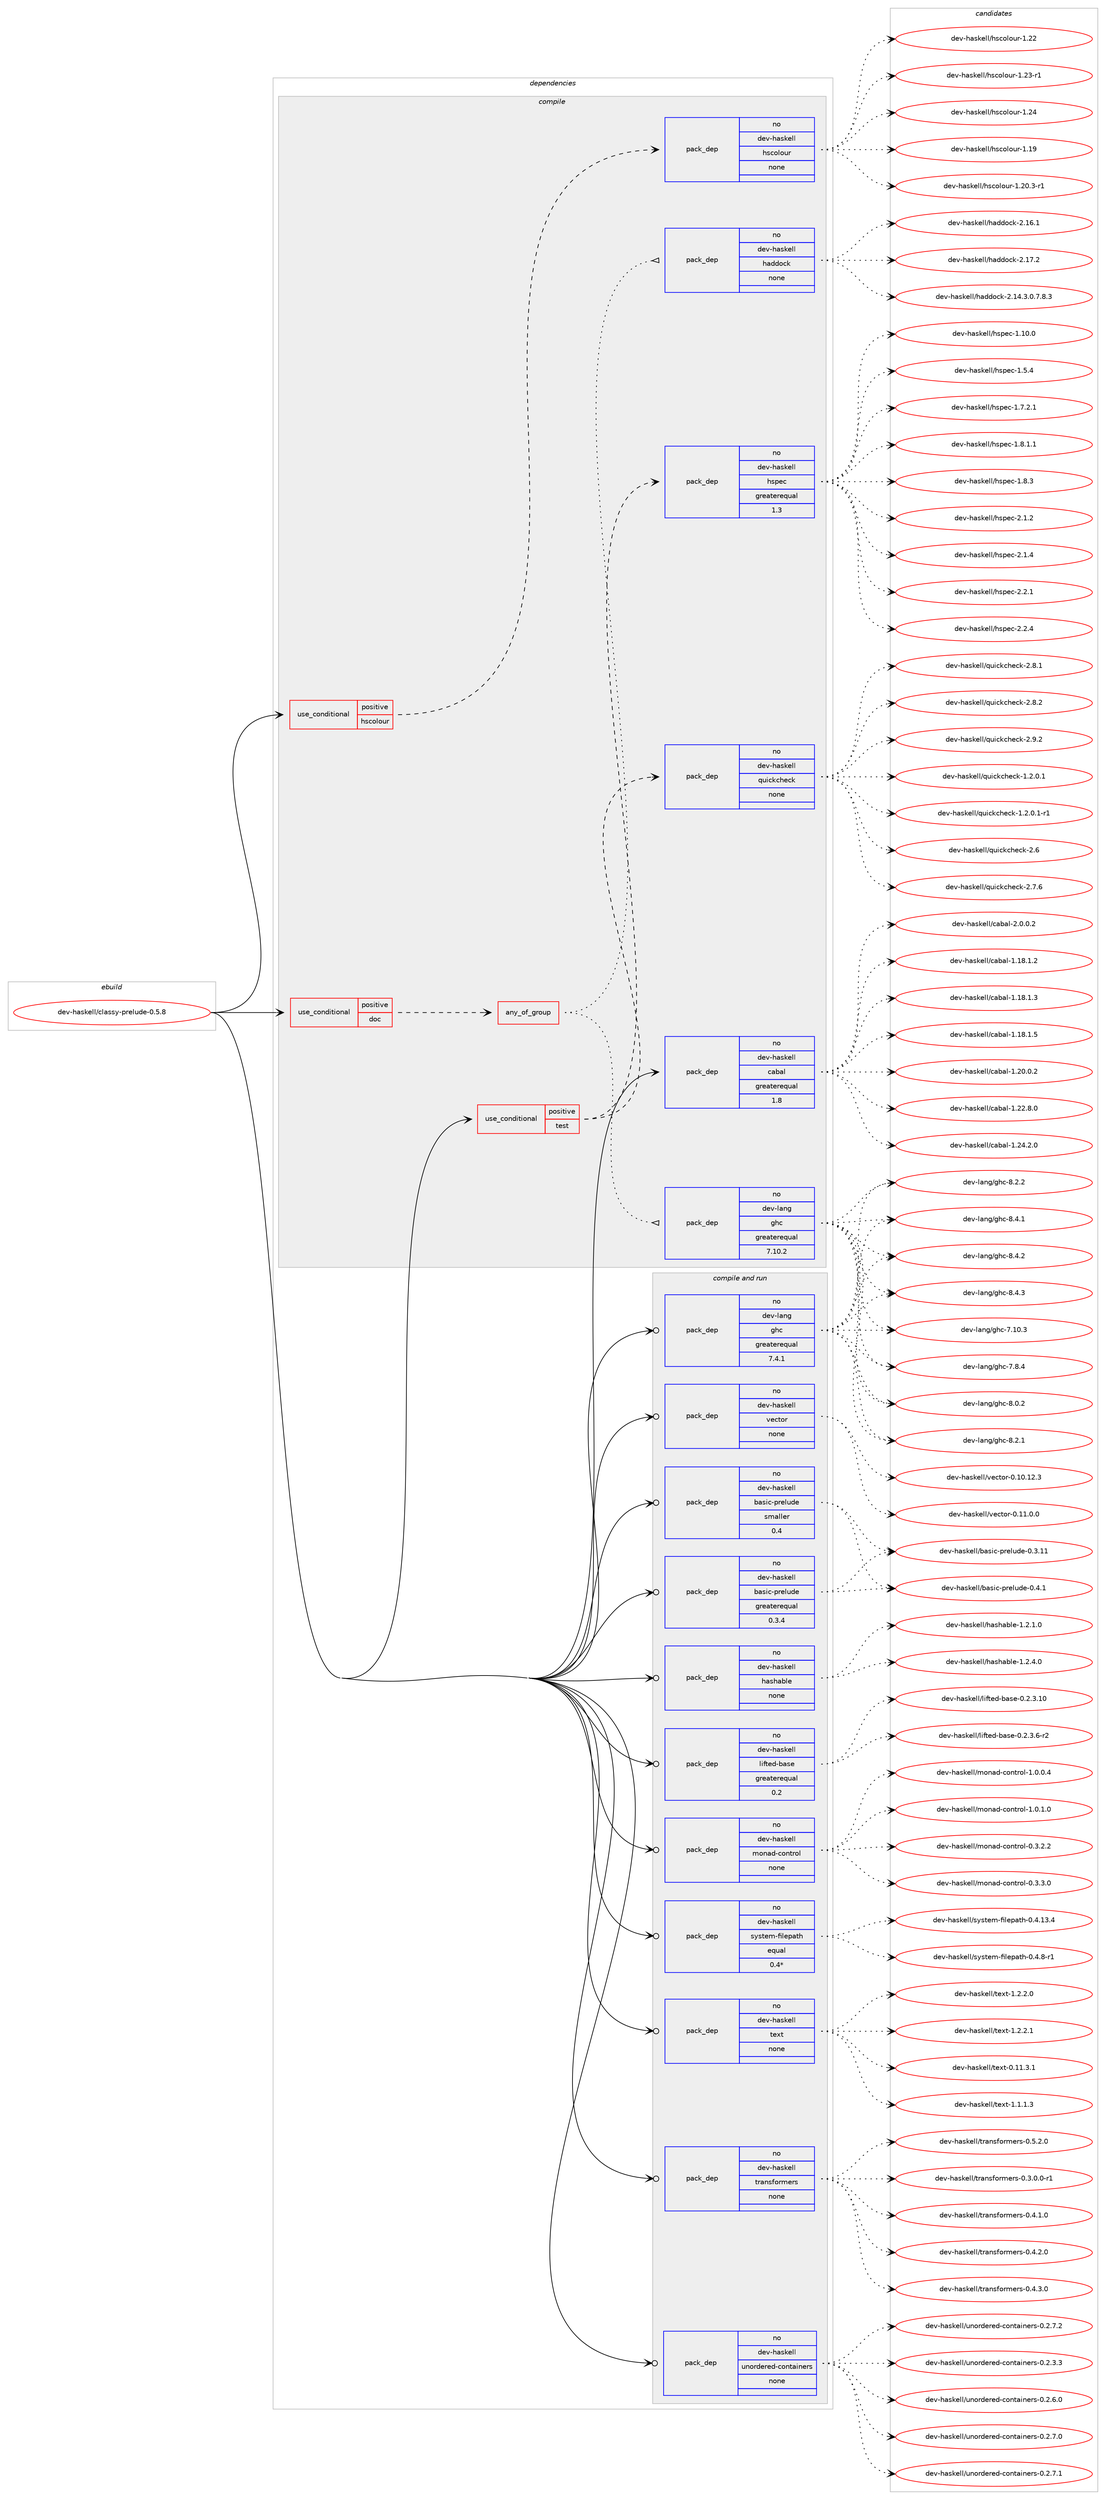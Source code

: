 digraph prolog {

# *************
# Graph options
# *************

newrank=true;
concentrate=true;
compound=true;
graph [rankdir=LR,fontname=Helvetica,fontsize=10,ranksep=1.5];#, ranksep=2.5, nodesep=0.2];
edge  [arrowhead=vee];
node  [fontname=Helvetica,fontsize=10];

# **********
# The ebuild
# **********

subgraph cluster_leftcol {
color=gray;
rank=same;
label=<<i>ebuild</i>>;
id [label="dev-haskell/classy-prelude-0.5.8", color=red, width=4, href="../dev-haskell/classy-prelude-0.5.8.svg"];
}

# ****************
# The dependencies
# ****************

subgraph cluster_midcol {
color=gray;
label=<<i>dependencies</i>>;
subgraph cluster_compile {
fillcolor="#eeeeee";
style=filled;
label=<<i>compile</i>>;
subgraph cond358985 {
dependency1328771 [label=<<TABLE BORDER="0" CELLBORDER="1" CELLSPACING="0" CELLPADDING="4"><TR><TD ROWSPAN="3" CELLPADDING="10">use_conditional</TD></TR><TR><TD>positive</TD></TR><TR><TD>doc</TD></TR></TABLE>>, shape=none, color=red];
subgraph any20660 {
dependency1328772 [label=<<TABLE BORDER="0" CELLBORDER="1" CELLSPACING="0" CELLPADDING="4"><TR><TD CELLPADDING="10">any_of_group</TD></TR></TABLE>>, shape=none, color=red];subgraph pack948574 {
dependency1328773 [label=<<TABLE BORDER="0" CELLBORDER="1" CELLSPACING="0" CELLPADDING="4" WIDTH="220"><TR><TD ROWSPAN="6" CELLPADDING="30">pack_dep</TD></TR><TR><TD WIDTH="110">no</TD></TR><TR><TD>dev-haskell</TD></TR><TR><TD>haddock</TD></TR><TR><TD>none</TD></TR><TR><TD></TD></TR></TABLE>>, shape=none, color=blue];
}
dependency1328772:e -> dependency1328773:w [weight=20,style="dotted",arrowhead="oinv"];
subgraph pack948575 {
dependency1328774 [label=<<TABLE BORDER="0" CELLBORDER="1" CELLSPACING="0" CELLPADDING="4" WIDTH="220"><TR><TD ROWSPAN="6" CELLPADDING="30">pack_dep</TD></TR><TR><TD WIDTH="110">no</TD></TR><TR><TD>dev-lang</TD></TR><TR><TD>ghc</TD></TR><TR><TD>greaterequal</TD></TR><TR><TD>7.10.2</TD></TR></TABLE>>, shape=none, color=blue];
}
dependency1328772:e -> dependency1328774:w [weight=20,style="dotted",arrowhead="oinv"];
}
dependency1328771:e -> dependency1328772:w [weight=20,style="dashed",arrowhead="vee"];
}
id:e -> dependency1328771:w [weight=20,style="solid",arrowhead="vee"];
subgraph cond358986 {
dependency1328775 [label=<<TABLE BORDER="0" CELLBORDER="1" CELLSPACING="0" CELLPADDING="4"><TR><TD ROWSPAN="3" CELLPADDING="10">use_conditional</TD></TR><TR><TD>positive</TD></TR><TR><TD>hscolour</TD></TR></TABLE>>, shape=none, color=red];
subgraph pack948576 {
dependency1328776 [label=<<TABLE BORDER="0" CELLBORDER="1" CELLSPACING="0" CELLPADDING="4" WIDTH="220"><TR><TD ROWSPAN="6" CELLPADDING="30">pack_dep</TD></TR><TR><TD WIDTH="110">no</TD></TR><TR><TD>dev-haskell</TD></TR><TR><TD>hscolour</TD></TR><TR><TD>none</TD></TR><TR><TD></TD></TR></TABLE>>, shape=none, color=blue];
}
dependency1328775:e -> dependency1328776:w [weight=20,style="dashed",arrowhead="vee"];
}
id:e -> dependency1328775:w [weight=20,style="solid",arrowhead="vee"];
subgraph cond358987 {
dependency1328777 [label=<<TABLE BORDER="0" CELLBORDER="1" CELLSPACING="0" CELLPADDING="4"><TR><TD ROWSPAN="3" CELLPADDING="10">use_conditional</TD></TR><TR><TD>positive</TD></TR><TR><TD>test</TD></TR></TABLE>>, shape=none, color=red];
subgraph pack948577 {
dependency1328778 [label=<<TABLE BORDER="0" CELLBORDER="1" CELLSPACING="0" CELLPADDING="4" WIDTH="220"><TR><TD ROWSPAN="6" CELLPADDING="30">pack_dep</TD></TR><TR><TD WIDTH="110">no</TD></TR><TR><TD>dev-haskell</TD></TR><TR><TD>hspec</TD></TR><TR><TD>greaterequal</TD></TR><TR><TD>1.3</TD></TR></TABLE>>, shape=none, color=blue];
}
dependency1328777:e -> dependency1328778:w [weight=20,style="dashed",arrowhead="vee"];
subgraph pack948578 {
dependency1328779 [label=<<TABLE BORDER="0" CELLBORDER="1" CELLSPACING="0" CELLPADDING="4" WIDTH="220"><TR><TD ROWSPAN="6" CELLPADDING="30">pack_dep</TD></TR><TR><TD WIDTH="110">no</TD></TR><TR><TD>dev-haskell</TD></TR><TR><TD>quickcheck</TD></TR><TR><TD>none</TD></TR><TR><TD></TD></TR></TABLE>>, shape=none, color=blue];
}
dependency1328777:e -> dependency1328779:w [weight=20,style="dashed",arrowhead="vee"];
}
id:e -> dependency1328777:w [weight=20,style="solid",arrowhead="vee"];
subgraph pack948579 {
dependency1328780 [label=<<TABLE BORDER="0" CELLBORDER="1" CELLSPACING="0" CELLPADDING="4" WIDTH="220"><TR><TD ROWSPAN="6" CELLPADDING="30">pack_dep</TD></TR><TR><TD WIDTH="110">no</TD></TR><TR><TD>dev-haskell</TD></TR><TR><TD>cabal</TD></TR><TR><TD>greaterequal</TD></TR><TR><TD>1.8</TD></TR></TABLE>>, shape=none, color=blue];
}
id:e -> dependency1328780:w [weight=20,style="solid",arrowhead="vee"];
}
subgraph cluster_compileandrun {
fillcolor="#eeeeee";
style=filled;
label=<<i>compile and run</i>>;
subgraph pack948580 {
dependency1328781 [label=<<TABLE BORDER="0" CELLBORDER="1" CELLSPACING="0" CELLPADDING="4" WIDTH="220"><TR><TD ROWSPAN="6" CELLPADDING="30">pack_dep</TD></TR><TR><TD WIDTH="110">no</TD></TR><TR><TD>dev-haskell</TD></TR><TR><TD>basic-prelude</TD></TR><TR><TD>greaterequal</TD></TR><TR><TD>0.3.4</TD></TR></TABLE>>, shape=none, color=blue];
}
id:e -> dependency1328781:w [weight=20,style="solid",arrowhead="odotvee"];
subgraph pack948581 {
dependency1328782 [label=<<TABLE BORDER="0" CELLBORDER="1" CELLSPACING="0" CELLPADDING="4" WIDTH="220"><TR><TD ROWSPAN="6" CELLPADDING="30">pack_dep</TD></TR><TR><TD WIDTH="110">no</TD></TR><TR><TD>dev-haskell</TD></TR><TR><TD>basic-prelude</TD></TR><TR><TD>smaller</TD></TR><TR><TD>0.4</TD></TR></TABLE>>, shape=none, color=blue];
}
id:e -> dependency1328782:w [weight=20,style="solid",arrowhead="odotvee"];
subgraph pack948582 {
dependency1328783 [label=<<TABLE BORDER="0" CELLBORDER="1" CELLSPACING="0" CELLPADDING="4" WIDTH="220"><TR><TD ROWSPAN="6" CELLPADDING="30">pack_dep</TD></TR><TR><TD WIDTH="110">no</TD></TR><TR><TD>dev-haskell</TD></TR><TR><TD>hashable</TD></TR><TR><TD>none</TD></TR><TR><TD></TD></TR></TABLE>>, shape=none, color=blue];
}
id:e -> dependency1328783:w [weight=20,style="solid",arrowhead="odotvee"];
subgraph pack948583 {
dependency1328784 [label=<<TABLE BORDER="0" CELLBORDER="1" CELLSPACING="0" CELLPADDING="4" WIDTH="220"><TR><TD ROWSPAN="6" CELLPADDING="30">pack_dep</TD></TR><TR><TD WIDTH="110">no</TD></TR><TR><TD>dev-haskell</TD></TR><TR><TD>lifted-base</TD></TR><TR><TD>greaterequal</TD></TR><TR><TD>0.2</TD></TR></TABLE>>, shape=none, color=blue];
}
id:e -> dependency1328784:w [weight=20,style="solid",arrowhead="odotvee"];
subgraph pack948584 {
dependency1328785 [label=<<TABLE BORDER="0" CELLBORDER="1" CELLSPACING="0" CELLPADDING="4" WIDTH="220"><TR><TD ROWSPAN="6" CELLPADDING="30">pack_dep</TD></TR><TR><TD WIDTH="110">no</TD></TR><TR><TD>dev-haskell</TD></TR><TR><TD>monad-control</TD></TR><TR><TD>none</TD></TR><TR><TD></TD></TR></TABLE>>, shape=none, color=blue];
}
id:e -> dependency1328785:w [weight=20,style="solid",arrowhead="odotvee"];
subgraph pack948585 {
dependency1328786 [label=<<TABLE BORDER="0" CELLBORDER="1" CELLSPACING="0" CELLPADDING="4" WIDTH="220"><TR><TD ROWSPAN="6" CELLPADDING="30">pack_dep</TD></TR><TR><TD WIDTH="110">no</TD></TR><TR><TD>dev-haskell</TD></TR><TR><TD>system-filepath</TD></TR><TR><TD>equal</TD></TR><TR><TD>0.4*</TD></TR></TABLE>>, shape=none, color=blue];
}
id:e -> dependency1328786:w [weight=20,style="solid",arrowhead="odotvee"];
subgraph pack948586 {
dependency1328787 [label=<<TABLE BORDER="0" CELLBORDER="1" CELLSPACING="0" CELLPADDING="4" WIDTH="220"><TR><TD ROWSPAN="6" CELLPADDING="30">pack_dep</TD></TR><TR><TD WIDTH="110">no</TD></TR><TR><TD>dev-haskell</TD></TR><TR><TD>text</TD></TR><TR><TD>none</TD></TR><TR><TD></TD></TR></TABLE>>, shape=none, color=blue];
}
id:e -> dependency1328787:w [weight=20,style="solid",arrowhead="odotvee"];
subgraph pack948587 {
dependency1328788 [label=<<TABLE BORDER="0" CELLBORDER="1" CELLSPACING="0" CELLPADDING="4" WIDTH="220"><TR><TD ROWSPAN="6" CELLPADDING="30">pack_dep</TD></TR><TR><TD WIDTH="110">no</TD></TR><TR><TD>dev-haskell</TD></TR><TR><TD>transformers</TD></TR><TR><TD>none</TD></TR><TR><TD></TD></TR></TABLE>>, shape=none, color=blue];
}
id:e -> dependency1328788:w [weight=20,style="solid",arrowhead="odotvee"];
subgraph pack948588 {
dependency1328789 [label=<<TABLE BORDER="0" CELLBORDER="1" CELLSPACING="0" CELLPADDING="4" WIDTH="220"><TR><TD ROWSPAN="6" CELLPADDING="30">pack_dep</TD></TR><TR><TD WIDTH="110">no</TD></TR><TR><TD>dev-haskell</TD></TR><TR><TD>unordered-containers</TD></TR><TR><TD>none</TD></TR><TR><TD></TD></TR></TABLE>>, shape=none, color=blue];
}
id:e -> dependency1328789:w [weight=20,style="solid",arrowhead="odotvee"];
subgraph pack948589 {
dependency1328790 [label=<<TABLE BORDER="0" CELLBORDER="1" CELLSPACING="0" CELLPADDING="4" WIDTH="220"><TR><TD ROWSPAN="6" CELLPADDING="30">pack_dep</TD></TR><TR><TD WIDTH="110">no</TD></TR><TR><TD>dev-haskell</TD></TR><TR><TD>vector</TD></TR><TR><TD>none</TD></TR><TR><TD></TD></TR></TABLE>>, shape=none, color=blue];
}
id:e -> dependency1328790:w [weight=20,style="solid",arrowhead="odotvee"];
subgraph pack948590 {
dependency1328791 [label=<<TABLE BORDER="0" CELLBORDER="1" CELLSPACING="0" CELLPADDING="4" WIDTH="220"><TR><TD ROWSPAN="6" CELLPADDING="30">pack_dep</TD></TR><TR><TD WIDTH="110">no</TD></TR><TR><TD>dev-lang</TD></TR><TR><TD>ghc</TD></TR><TR><TD>greaterequal</TD></TR><TR><TD>7.4.1</TD></TR></TABLE>>, shape=none, color=blue];
}
id:e -> dependency1328791:w [weight=20,style="solid",arrowhead="odotvee"];
}
subgraph cluster_run {
fillcolor="#eeeeee";
style=filled;
label=<<i>run</i>>;
}
}

# **************
# The candidates
# **************

subgraph cluster_choices {
rank=same;
color=gray;
label=<<i>candidates</i>>;

subgraph choice948574 {
color=black;
nodesep=1;
choice1001011184510497115107101108108471049710010011199107455046495246514648465546564651 [label="dev-haskell/haddock-2.14.3.0.7.8.3", color=red, width=4,href="../dev-haskell/haddock-2.14.3.0.7.8.3.svg"];
choice100101118451049711510710110810847104971001001119910745504649544649 [label="dev-haskell/haddock-2.16.1", color=red, width=4,href="../dev-haskell/haddock-2.16.1.svg"];
choice100101118451049711510710110810847104971001001119910745504649554650 [label="dev-haskell/haddock-2.17.2", color=red, width=4,href="../dev-haskell/haddock-2.17.2.svg"];
dependency1328773:e -> choice1001011184510497115107101108108471049710010011199107455046495246514648465546564651:w [style=dotted,weight="100"];
dependency1328773:e -> choice100101118451049711510710110810847104971001001119910745504649544649:w [style=dotted,weight="100"];
dependency1328773:e -> choice100101118451049711510710110810847104971001001119910745504649554650:w [style=dotted,weight="100"];
}
subgraph choice948575 {
color=black;
nodesep=1;
choice1001011184510897110103471031049945554649484651 [label="dev-lang/ghc-7.10.3", color=red, width=4,href="../dev-lang/ghc-7.10.3.svg"];
choice10010111845108971101034710310499455546564652 [label="dev-lang/ghc-7.8.4", color=red, width=4,href="../dev-lang/ghc-7.8.4.svg"];
choice10010111845108971101034710310499455646484650 [label="dev-lang/ghc-8.0.2", color=red, width=4,href="../dev-lang/ghc-8.0.2.svg"];
choice10010111845108971101034710310499455646504649 [label="dev-lang/ghc-8.2.1", color=red, width=4,href="../dev-lang/ghc-8.2.1.svg"];
choice10010111845108971101034710310499455646504650 [label="dev-lang/ghc-8.2.2", color=red, width=4,href="../dev-lang/ghc-8.2.2.svg"];
choice10010111845108971101034710310499455646524649 [label="dev-lang/ghc-8.4.1", color=red, width=4,href="../dev-lang/ghc-8.4.1.svg"];
choice10010111845108971101034710310499455646524650 [label="dev-lang/ghc-8.4.2", color=red, width=4,href="../dev-lang/ghc-8.4.2.svg"];
choice10010111845108971101034710310499455646524651 [label="dev-lang/ghc-8.4.3", color=red, width=4,href="../dev-lang/ghc-8.4.3.svg"];
dependency1328774:e -> choice1001011184510897110103471031049945554649484651:w [style=dotted,weight="100"];
dependency1328774:e -> choice10010111845108971101034710310499455546564652:w [style=dotted,weight="100"];
dependency1328774:e -> choice10010111845108971101034710310499455646484650:w [style=dotted,weight="100"];
dependency1328774:e -> choice10010111845108971101034710310499455646504649:w [style=dotted,weight="100"];
dependency1328774:e -> choice10010111845108971101034710310499455646504650:w [style=dotted,weight="100"];
dependency1328774:e -> choice10010111845108971101034710310499455646524649:w [style=dotted,weight="100"];
dependency1328774:e -> choice10010111845108971101034710310499455646524650:w [style=dotted,weight="100"];
dependency1328774:e -> choice10010111845108971101034710310499455646524651:w [style=dotted,weight="100"];
}
subgraph choice948576 {
color=black;
nodesep=1;
choice100101118451049711510710110810847104115991111081111171144549464957 [label="dev-haskell/hscolour-1.19", color=red, width=4,href="../dev-haskell/hscolour-1.19.svg"];
choice10010111845104971151071011081084710411599111108111117114454946504846514511449 [label="dev-haskell/hscolour-1.20.3-r1", color=red, width=4,href="../dev-haskell/hscolour-1.20.3-r1.svg"];
choice100101118451049711510710110810847104115991111081111171144549465050 [label="dev-haskell/hscolour-1.22", color=red, width=4,href="../dev-haskell/hscolour-1.22.svg"];
choice1001011184510497115107101108108471041159911110811111711445494650514511449 [label="dev-haskell/hscolour-1.23-r1", color=red, width=4,href="../dev-haskell/hscolour-1.23-r1.svg"];
choice100101118451049711510710110810847104115991111081111171144549465052 [label="dev-haskell/hscolour-1.24", color=red, width=4,href="../dev-haskell/hscolour-1.24.svg"];
dependency1328776:e -> choice100101118451049711510710110810847104115991111081111171144549464957:w [style=dotted,weight="100"];
dependency1328776:e -> choice10010111845104971151071011081084710411599111108111117114454946504846514511449:w [style=dotted,weight="100"];
dependency1328776:e -> choice100101118451049711510710110810847104115991111081111171144549465050:w [style=dotted,weight="100"];
dependency1328776:e -> choice1001011184510497115107101108108471041159911110811111711445494650514511449:w [style=dotted,weight="100"];
dependency1328776:e -> choice100101118451049711510710110810847104115991111081111171144549465052:w [style=dotted,weight="100"];
}
subgraph choice948577 {
color=black;
nodesep=1;
choice1001011184510497115107101108108471041151121019945494649484648 [label="dev-haskell/hspec-1.10.0", color=red, width=4,href="../dev-haskell/hspec-1.10.0.svg"];
choice10010111845104971151071011081084710411511210199454946534652 [label="dev-haskell/hspec-1.5.4", color=red, width=4,href="../dev-haskell/hspec-1.5.4.svg"];
choice100101118451049711510710110810847104115112101994549465546504649 [label="dev-haskell/hspec-1.7.2.1", color=red, width=4,href="../dev-haskell/hspec-1.7.2.1.svg"];
choice100101118451049711510710110810847104115112101994549465646494649 [label="dev-haskell/hspec-1.8.1.1", color=red, width=4,href="../dev-haskell/hspec-1.8.1.1.svg"];
choice10010111845104971151071011081084710411511210199454946564651 [label="dev-haskell/hspec-1.8.3", color=red, width=4,href="../dev-haskell/hspec-1.8.3.svg"];
choice10010111845104971151071011081084710411511210199455046494650 [label="dev-haskell/hspec-2.1.2", color=red, width=4,href="../dev-haskell/hspec-2.1.2.svg"];
choice10010111845104971151071011081084710411511210199455046494652 [label="dev-haskell/hspec-2.1.4", color=red, width=4,href="../dev-haskell/hspec-2.1.4.svg"];
choice10010111845104971151071011081084710411511210199455046504649 [label="dev-haskell/hspec-2.2.1", color=red, width=4,href="../dev-haskell/hspec-2.2.1.svg"];
choice10010111845104971151071011081084710411511210199455046504652 [label="dev-haskell/hspec-2.2.4", color=red, width=4,href="../dev-haskell/hspec-2.2.4.svg"];
dependency1328778:e -> choice1001011184510497115107101108108471041151121019945494649484648:w [style=dotted,weight="100"];
dependency1328778:e -> choice10010111845104971151071011081084710411511210199454946534652:w [style=dotted,weight="100"];
dependency1328778:e -> choice100101118451049711510710110810847104115112101994549465546504649:w [style=dotted,weight="100"];
dependency1328778:e -> choice100101118451049711510710110810847104115112101994549465646494649:w [style=dotted,weight="100"];
dependency1328778:e -> choice10010111845104971151071011081084710411511210199454946564651:w [style=dotted,weight="100"];
dependency1328778:e -> choice10010111845104971151071011081084710411511210199455046494650:w [style=dotted,weight="100"];
dependency1328778:e -> choice10010111845104971151071011081084710411511210199455046494652:w [style=dotted,weight="100"];
dependency1328778:e -> choice10010111845104971151071011081084710411511210199455046504649:w [style=dotted,weight="100"];
dependency1328778:e -> choice10010111845104971151071011081084710411511210199455046504652:w [style=dotted,weight="100"];
}
subgraph choice948578 {
color=black;
nodesep=1;
choice1001011184510497115107101108108471131171059910799104101991074549465046484649 [label="dev-haskell/quickcheck-1.2.0.1", color=red, width=4,href="../dev-haskell/quickcheck-1.2.0.1.svg"];
choice10010111845104971151071011081084711311710599107991041019910745494650464846494511449 [label="dev-haskell/quickcheck-1.2.0.1-r1", color=red, width=4,href="../dev-haskell/quickcheck-1.2.0.1-r1.svg"];
choice10010111845104971151071011081084711311710599107991041019910745504654 [label="dev-haskell/quickcheck-2.6", color=red, width=4,href="../dev-haskell/quickcheck-2.6.svg"];
choice100101118451049711510710110810847113117105991079910410199107455046554654 [label="dev-haskell/quickcheck-2.7.6", color=red, width=4,href="../dev-haskell/quickcheck-2.7.6.svg"];
choice100101118451049711510710110810847113117105991079910410199107455046564649 [label="dev-haskell/quickcheck-2.8.1", color=red, width=4,href="../dev-haskell/quickcheck-2.8.1.svg"];
choice100101118451049711510710110810847113117105991079910410199107455046564650 [label="dev-haskell/quickcheck-2.8.2", color=red, width=4,href="../dev-haskell/quickcheck-2.8.2.svg"];
choice100101118451049711510710110810847113117105991079910410199107455046574650 [label="dev-haskell/quickcheck-2.9.2", color=red, width=4,href="../dev-haskell/quickcheck-2.9.2.svg"];
dependency1328779:e -> choice1001011184510497115107101108108471131171059910799104101991074549465046484649:w [style=dotted,weight="100"];
dependency1328779:e -> choice10010111845104971151071011081084711311710599107991041019910745494650464846494511449:w [style=dotted,weight="100"];
dependency1328779:e -> choice10010111845104971151071011081084711311710599107991041019910745504654:w [style=dotted,weight="100"];
dependency1328779:e -> choice100101118451049711510710110810847113117105991079910410199107455046554654:w [style=dotted,weight="100"];
dependency1328779:e -> choice100101118451049711510710110810847113117105991079910410199107455046564649:w [style=dotted,weight="100"];
dependency1328779:e -> choice100101118451049711510710110810847113117105991079910410199107455046564650:w [style=dotted,weight="100"];
dependency1328779:e -> choice100101118451049711510710110810847113117105991079910410199107455046574650:w [style=dotted,weight="100"];
}
subgraph choice948579 {
color=black;
nodesep=1;
choice10010111845104971151071011081084799979897108454946495646494650 [label="dev-haskell/cabal-1.18.1.2", color=red, width=4,href="../dev-haskell/cabal-1.18.1.2.svg"];
choice10010111845104971151071011081084799979897108454946495646494651 [label="dev-haskell/cabal-1.18.1.3", color=red, width=4,href="../dev-haskell/cabal-1.18.1.3.svg"];
choice10010111845104971151071011081084799979897108454946495646494653 [label="dev-haskell/cabal-1.18.1.5", color=red, width=4,href="../dev-haskell/cabal-1.18.1.5.svg"];
choice10010111845104971151071011081084799979897108454946504846484650 [label="dev-haskell/cabal-1.20.0.2", color=red, width=4,href="../dev-haskell/cabal-1.20.0.2.svg"];
choice10010111845104971151071011081084799979897108454946505046564648 [label="dev-haskell/cabal-1.22.8.0", color=red, width=4,href="../dev-haskell/cabal-1.22.8.0.svg"];
choice10010111845104971151071011081084799979897108454946505246504648 [label="dev-haskell/cabal-1.24.2.0", color=red, width=4,href="../dev-haskell/cabal-1.24.2.0.svg"];
choice100101118451049711510710110810847999798971084550464846484650 [label="dev-haskell/cabal-2.0.0.2", color=red, width=4,href="../dev-haskell/cabal-2.0.0.2.svg"];
dependency1328780:e -> choice10010111845104971151071011081084799979897108454946495646494650:w [style=dotted,weight="100"];
dependency1328780:e -> choice10010111845104971151071011081084799979897108454946495646494651:w [style=dotted,weight="100"];
dependency1328780:e -> choice10010111845104971151071011081084799979897108454946495646494653:w [style=dotted,weight="100"];
dependency1328780:e -> choice10010111845104971151071011081084799979897108454946504846484650:w [style=dotted,weight="100"];
dependency1328780:e -> choice10010111845104971151071011081084799979897108454946505046564648:w [style=dotted,weight="100"];
dependency1328780:e -> choice10010111845104971151071011081084799979897108454946505246504648:w [style=dotted,weight="100"];
dependency1328780:e -> choice100101118451049711510710110810847999798971084550464846484650:w [style=dotted,weight="100"];
}
subgraph choice948580 {
color=black;
nodesep=1;
choice1001011184510497115107101108108479897115105994511211410110811710010145484651464949 [label="dev-haskell/basic-prelude-0.3.11", color=red, width=4,href="../dev-haskell/basic-prelude-0.3.11.svg"];
choice10010111845104971151071011081084798971151059945112114101108117100101454846524649 [label="dev-haskell/basic-prelude-0.4.1", color=red, width=4,href="../dev-haskell/basic-prelude-0.4.1.svg"];
dependency1328781:e -> choice1001011184510497115107101108108479897115105994511211410110811710010145484651464949:w [style=dotted,weight="100"];
dependency1328781:e -> choice10010111845104971151071011081084798971151059945112114101108117100101454846524649:w [style=dotted,weight="100"];
}
subgraph choice948581 {
color=black;
nodesep=1;
choice1001011184510497115107101108108479897115105994511211410110811710010145484651464949 [label="dev-haskell/basic-prelude-0.3.11", color=red, width=4,href="../dev-haskell/basic-prelude-0.3.11.svg"];
choice10010111845104971151071011081084798971151059945112114101108117100101454846524649 [label="dev-haskell/basic-prelude-0.4.1", color=red, width=4,href="../dev-haskell/basic-prelude-0.4.1.svg"];
dependency1328782:e -> choice1001011184510497115107101108108479897115105994511211410110811710010145484651464949:w [style=dotted,weight="100"];
dependency1328782:e -> choice10010111845104971151071011081084798971151059945112114101108117100101454846524649:w [style=dotted,weight="100"];
}
subgraph choice948582 {
color=black;
nodesep=1;
choice1001011184510497115107101108108471049711510497981081014549465046494648 [label="dev-haskell/hashable-1.2.1.0", color=red, width=4,href="../dev-haskell/hashable-1.2.1.0.svg"];
choice1001011184510497115107101108108471049711510497981081014549465046524648 [label="dev-haskell/hashable-1.2.4.0", color=red, width=4,href="../dev-haskell/hashable-1.2.4.0.svg"];
dependency1328783:e -> choice1001011184510497115107101108108471049711510497981081014549465046494648:w [style=dotted,weight="100"];
dependency1328783:e -> choice1001011184510497115107101108108471049711510497981081014549465046524648:w [style=dotted,weight="100"];
}
subgraph choice948583 {
color=black;
nodesep=1;
choice100101118451049711510710110810847108105102116101100459897115101454846504651464948 [label="dev-haskell/lifted-base-0.2.3.10", color=red, width=4,href="../dev-haskell/lifted-base-0.2.3.10.svg"];
choice10010111845104971151071011081084710810510211610110045989711510145484650465146544511450 [label="dev-haskell/lifted-base-0.2.3.6-r2", color=red, width=4,href="../dev-haskell/lifted-base-0.2.3.6-r2.svg"];
dependency1328784:e -> choice100101118451049711510710110810847108105102116101100459897115101454846504651464948:w [style=dotted,weight="100"];
dependency1328784:e -> choice10010111845104971151071011081084710810510211610110045989711510145484650465146544511450:w [style=dotted,weight="100"];
}
subgraph choice948584 {
color=black;
nodesep=1;
choice1001011184510497115107101108108471091111109710045991111101161141111084548465146504650 [label="dev-haskell/monad-control-0.3.2.2", color=red, width=4,href="../dev-haskell/monad-control-0.3.2.2.svg"];
choice1001011184510497115107101108108471091111109710045991111101161141111084548465146514648 [label="dev-haskell/monad-control-0.3.3.0", color=red, width=4,href="../dev-haskell/monad-control-0.3.3.0.svg"];
choice1001011184510497115107101108108471091111109710045991111101161141111084549464846484652 [label="dev-haskell/monad-control-1.0.0.4", color=red, width=4,href="../dev-haskell/monad-control-1.0.0.4.svg"];
choice1001011184510497115107101108108471091111109710045991111101161141111084549464846494648 [label="dev-haskell/monad-control-1.0.1.0", color=red, width=4,href="../dev-haskell/monad-control-1.0.1.0.svg"];
dependency1328785:e -> choice1001011184510497115107101108108471091111109710045991111101161141111084548465146504650:w [style=dotted,weight="100"];
dependency1328785:e -> choice1001011184510497115107101108108471091111109710045991111101161141111084548465146514648:w [style=dotted,weight="100"];
dependency1328785:e -> choice1001011184510497115107101108108471091111109710045991111101161141111084549464846484652:w [style=dotted,weight="100"];
dependency1328785:e -> choice1001011184510497115107101108108471091111109710045991111101161141111084549464846494648:w [style=dotted,weight="100"];
}
subgraph choice948585 {
color=black;
nodesep=1;
choice1001011184510497115107101108108471151211151161011094510210510810111297116104454846524649514652 [label="dev-haskell/system-filepath-0.4.13.4", color=red, width=4,href="../dev-haskell/system-filepath-0.4.13.4.svg"];
choice10010111845104971151071011081084711512111511610110945102105108101112971161044548465246564511449 [label="dev-haskell/system-filepath-0.4.8-r1", color=red, width=4,href="../dev-haskell/system-filepath-0.4.8-r1.svg"];
dependency1328786:e -> choice1001011184510497115107101108108471151211151161011094510210510810111297116104454846524649514652:w [style=dotted,weight="100"];
dependency1328786:e -> choice10010111845104971151071011081084711512111511610110945102105108101112971161044548465246564511449:w [style=dotted,weight="100"];
}
subgraph choice948586 {
color=black;
nodesep=1;
choice100101118451049711510710110810847116101120116454846494946514649 [label="dev-haskell/text-0.11.3.1", color=red, width=4,href="../dev-haskell/text-0.11.3.1.svg"];
choice1001011184510497115107101108108471161011201164549464946494651 [label="dev-haskell/text-1.1.1.3", color=red, width=4,href="../dev-haskell/text-1.1.1.3.svg"];
choice1001011184510497115107101108108471161011201164549465046504648 [label="dev-haskell/text-1.2.2.0", color=red, width=4,href="../dev-haskell/text-1.2.2.0.svg"];
choice1001011184510497115107101108108471161011201164549465046504649 [label="dev-haskell/text-1.2.2.1", color=red, width=4,href="../dev-haskell/text-1.2.2.1.svg"];
dependency1328787:e -> choice100101118451049711510710110810847116101120116454846494946514649:w [style=dotted,weight="100"];
dependency1328787:e -> choice1001011184510497115107101108108471161011201164549464946494651:w [style=dotted,weight="100"];
dependency1328787:e -> choice1001011184510497115107101108108471161011201164549465046504648:w [style=dotted,weight="100"];
dependency1328787:e -> choice1001011184510497115107101108108471161011201164549465046504649:w [style=dotted,weight="100"];
}
subgraph choice948587 {
color=black;
nodesep=1;
choice1001011184510497115107101108108471161149711011510211111410910111411545484651464846484511449 [label="dev-haskell/transformers-0.3.0.0-r1", color=red, width=4,href="../dev-haskell/transformers-0.3.0.0-r1.svg"];
choice100101118451049711510710110810847116114971101151021111141091011141154548465246494648 [label="dev-haskell/transformers-0.4.1.0", color=red, width=4,href="../dev-haskell/transformers-0.4.1.0.svg"];
choice100101118451049711510710110810847116114971101151021111141091011141154548465246504648 [label="dev-haskell/transformers-0.4.2.0", color=red, width=4,href="../dev-haskell/transformers-0.4.2.0.svg"];
choice100101118451049711510710110810847116114971101151021111141091011141154548465246514648 [label="dev-haskell/transformers-0.4.3.0", color=red, width=4,href="../dev-haskell/transformers-0.4.3.0.svg"];
choice100101118451049711510710110810847116114971101151021111141091011141154548465346504648 [label="dev-haskell/transformers-0.5.2.0", color=red, width=4,href="../dev-haskell/transformers-0.5.2.0.svg"];
dependency1328788:e -> choice1001011184510497115107101108108471161149711011510211111410910111411545484651464846484511449:w [style=dotted,weight="100"];
dependency1328788:e -> choice100101118451049711510710110810847116114971101151021111141091011141154548465246494648:w [style=dotted,weight="100"];
dependency1328788:e -> choice100101118451049711510710110810847116114971101151021111141091011141154548465246504648:w [style=dotted,weight="100"];
dependency1328788:e -> choice100101118451049711510710110810847116114971101151021111141091011141154548465246514648:w [style=dotted,weight="100"];
dependency1328788:e -> choice100101118451049711510710110810847116114971101151021111141091011141154548465346504648:w [style=dotted,weight="100"];
}
subgraph choice948588 {
color=black;
nodesep=1;
choice1001011184510497115107101108108471171101111141001011141011004599111110116971051101011141154548465046514651 [label="dev-haskell/unordered-containers-0.2.3.3", color=red, width=4,href="../dev-haskell/unordered-containers-0.2.3.3.svg"];
choice1001011184510497115107101108108471171101111141001011141011004599111110116971051101011141154548465046544648 [label="dev-haskell/unordered-containers-0.2.6.0", color=red, width=4,href="../dev-haskell/unordered-containers-0.2.6.0.svg"];
choice1001011184510497115107101108108471171101111141001011141011004599111110116971051101011141154548465046554648 [label="dev-haskell/unordered-containers-0.2.7.0", color=red, width=4,href="../dev-haskell/unordered-containers-0.2.7.0.svg"];
choice1001011184510497115107101108108471171101111141001011141011004599111110116971051101011141154548465046554649 [label="dev-haskell/unordered-containers-0.2.7.1", color=red, width=4,href="../dev-haskell/unordered-containers-0.2.7.1.svg"];
choice1001011184510497115107101108108471171101111141001011141011004599111110116971051101011141154548465046554650 [label="dev-haskell/unordered-containers-0.2.7.2", color=red, width=4,href="../dev-haskell/unordered-containers-0.2.7.2.svg"];
dependency1328789:e -> choice1001011184510497115107101108108471171101111141001011141011004599111110116971051101011141154548465046514651:w [style=dotted,weight="100"];
dependency1328789:e -> choice1001011184510497115107101108108471171101111141001011141011004599111110116971051101011141154548465046544648:w [style=dotted,weight="100"];
dependency1328789:e -> choice1001011184510497115107101108108471171101111141001011141011004599111110116971051101011141154548465046554648:w [style=dotted,weight="100"];
dependency1328789:e -> choice1001011184510497115107101108108471171101111141001011141011004599111110116971051101011141154548465046554649:w [style=dotted,weight="100"];
dependency1328789:e -> choice1001011184510497115107101108108471171101111141001011141011004599111110116971051101011141154548465046554650:w [style=dotted,weight="100"];
}
subgraph choice948589 {
color=black;
nodesep=1;
choice1001011184510497115107101108108471181019911611111445484649484649504651 [label="dev-haskell/vector-0.10.12.3", color=red, width=4,href="../dev-haskell/vector-0.10.12.3.svg"];
choice10010111845104971151071011081084711810199116111114454846494946484648 [label="dev-haskell/vector-0.11.0.0", color=red, width=4,href="../dev-haskell/vector-0.11.0.0.svg"];
dependency1328790:e -> choice1001011184510497115107101108108471181019911611111445484649484649504651:w [style=dotted,weight="100"];
dependency1328790:e -> choice10010111845104971151071011081084711810199116111114454846494946484648:w [style=dotted,weight="100"];
}
subgraph choice948590 {
color=black;
nodesep=1;
choice1001011184510897110103471031049945554649484651 [label="dev-lang/ghc-7.10.3", color=red, width=4,href="../dev-lang/ghc-7.10.3.svg"];
choice10010111845108971101034710310499455546564652 [label="dev-lang/ghc-7.8.4", color=red, width=4,href="../dev-lang/ghc-7.8.4.svg"];
choice10010111845108971101034710310499455646484650 [label="dev-lang/ghc-8.0.2", color=red, width=4,href="../dev-lang/ghc-8.0.2.svg"];
choice10010111845108971101034710310499455646504649 [label="dev-lang/ghc-8.2.1", color=red, width=4,href="../dev-lang/ghc-8.2.1.svg"];
choice10010111845108971101034710310499455646504650 [label="dev-lang/ghc-8.2.2", color=red, width=4,href="../dev-lang/ghc-8.2.2.svg"];
choice10010111845108971101034710310499455646524649 [label="dev-lang/ghc-8.4.1", color=red, width=4,href="../dev-lang/ghc-8.4.1.svg"];
choice10010111845108971101034710310499455646524650 [label="dev-lang/ghc-8.4.2", color=red, width=4,href="../dev-lang/ghc-8.4.2.svg"];
choice10010111845108971101034710310499455646524651 [label="dev-lang/ghc-8.4.3", color=red, width=4,href="../dev-lang/ghc-8.4.3.svg"];
dependency1328791:e -> choice1001011184510897110103471031049945554649484651:w [style=dotted,weight="100"];
dependency1328791:e -> choice10010111845108971101034710310499455546564652:w [style=dotted,weight="100"];
dependency1328791:e -> choice10010111845108971101034710310499455646484650:w [style=dotted,weight="100"];
dependency1328791:e -> choice10010111845108971101034710310499455646504649:w [style=dotted,weight="100"];
dependency1328791:e -> choice10010111845108971101034710310499455646504650:w [style=dotted,weight="100"];
dependency1328791:e -> choice10010111845108971101034710310499455646524649:w [style=dotted,weight="100"];
dependency1328791:e -> choice10010111845108971101034710310499455646524650:w [style=dotted,weight="100"];
dependency1328791:e -> choice10010111845108971101034710310499455646524651:w [style=dotted,weight="100"];
}
}

}
